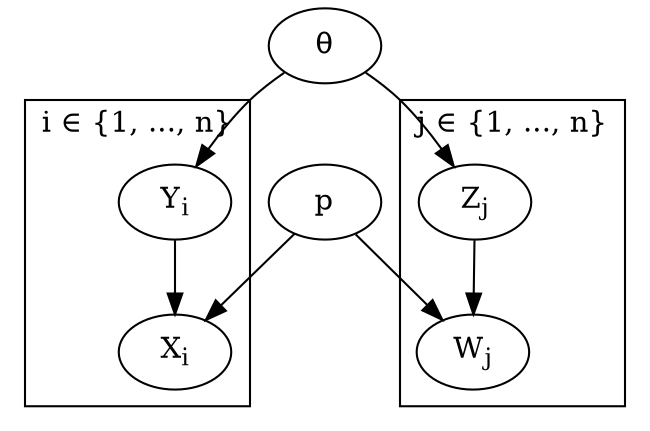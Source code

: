 
digraph {
    Y_i[label=<Y<SUB>i</SUB>>];
    X_i[label=<X<SUB>i</SUB>>];
    Z_j[label=<Z<SUB>j</SUB>>];
    W_j[label=<W<SUB>j</SUB>>];

    θ -> Y_i;
    θ -> Z_j;
    p -> X_i;
    p -> W_j;
    Y_i -> X_i;
    Z_j -> W_j;

    subgraph cluster_1 {
        label="i ∈ {1, ..., n}";
        Y_i; X_i;
    }

    subgraph cluster_2 {
        label="j ∈ {1, ..., n}";
        Z_j; W_j;
    }
}
